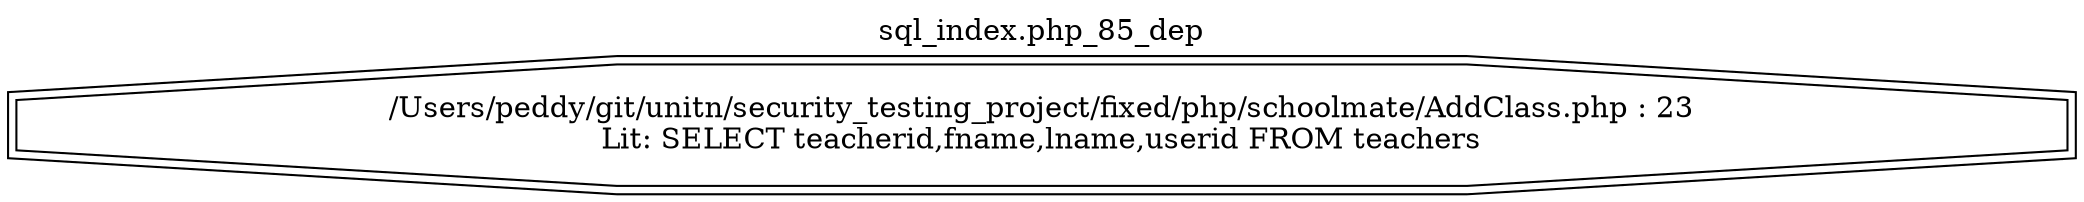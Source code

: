 digraph cfg {
  label="sql_index.php_85_dep";
  labelloc=t;
  n1 [shape=doubleoctagon, label="/Users/peddy/git/unitn/security_testing_project/fixed/php/schoolmate/AddClass.php : 23\nLit: SELECT teacherid,fname,lname,userid FROM teachers\n"];
}

